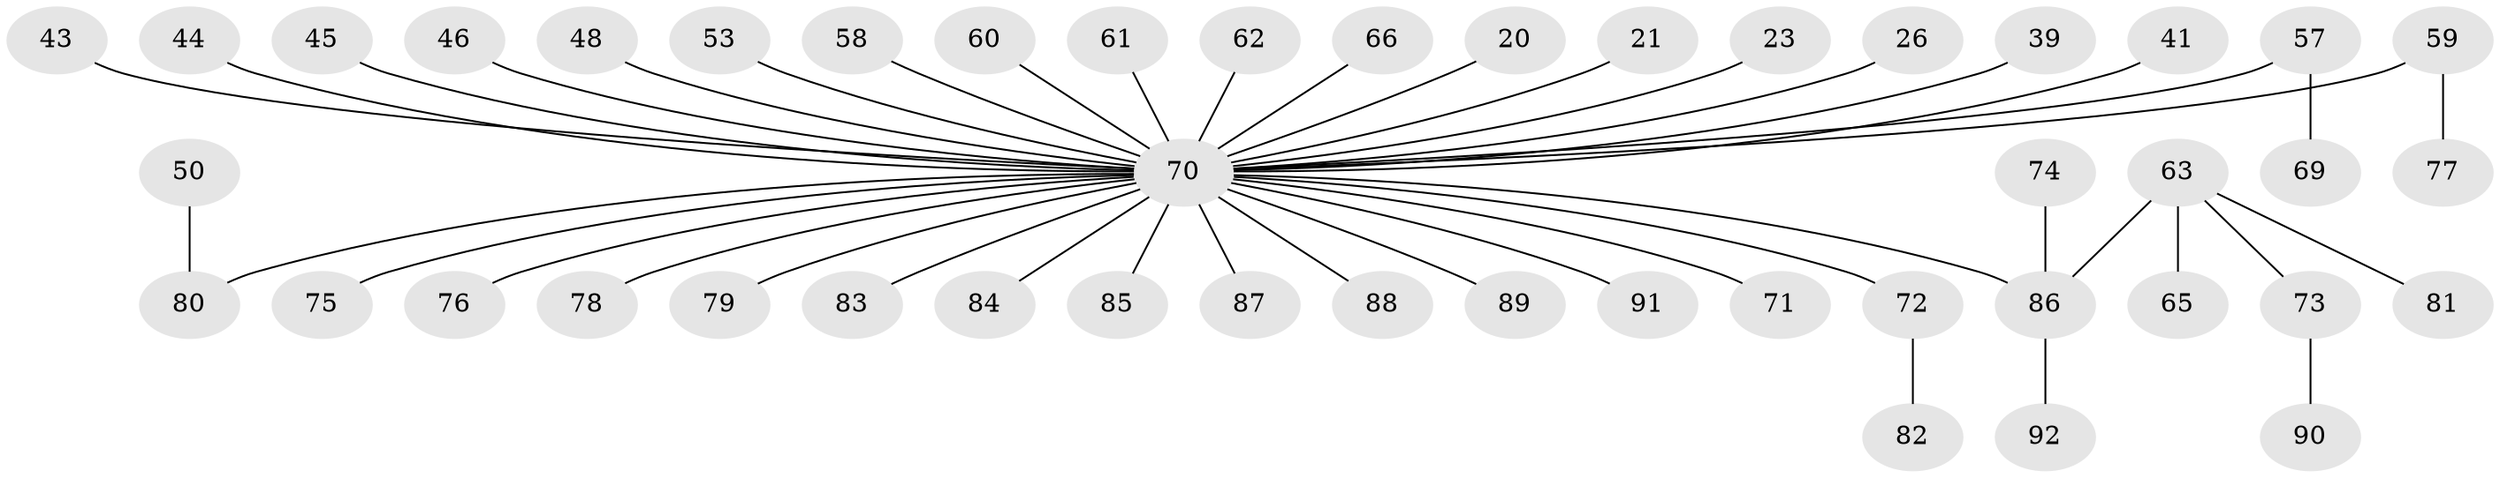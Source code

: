 // original degree distribution, {12: 0.010869565217391304, 8: 0.010869565217391304, 4: 0.05434782608695652, 3: 0.16304347826086957, 2: 0.16304347826086957, 1: 0.5652173913043478, 5: 0.03260869565217391}
// Generated by graph-tools (version 1.1) at 2025/55/03/04/25 21:55:36]
// undirected, 46 vertices, 45 edges
graph export_dot {
graph [start="1"]
  node [color=gray90,style=filled];
  20;
  21;
  23;
  26;
  39;
  41;
  43;
  44;
  45;
  46;
  48;
  50;
  53;
  57;
  58 [super="+38"];
  59 [super="+56"];
  60;
  61;
  62;
  63 [super="+47+31"];
  65;
  66;
  69;
  70 [super="+28+51+7+67+11+55+64+16"];
  71;
  72 [super="+52+54"];
  73 [super="+37"];
  74;
  75;
  76;
  77;
  78;
  79;
  80 [super="+49"];
  81;
  82;
  83;
  84;
  85;
  86 [super="+68"];
  87;
  88;
  89;
  90;
  91;
  92;
  20 -- 70;
  21 -- 70;
  23 -- 70;
  26 -- 70;
  39 -- 70;
  41 -- 70;
  43 -- 70;
  44 -- 70;
  45 -- 70;
  46 -- 70;
  48 -- 70;
  50 -- 80;
  53 -- 70;
  57 -- 69;
  57 -- 70;
  58 -- 70;
  59 -- 77;
  59 -- 70;
  60 -- 70;
  61 -- 70;
  62 -- 70;
  63 -- 65;
  63 -- 81;
  63 -- 73;
  63 -- 86;
  66 -- 70;
  70 -- 84;
  70 -- 80;
  70 -- 71;
  70 -- 75;
  70 -- 78;
  70 -- 79;
  70 -- 85;
  70 -- 87;
  70 -- 89;
  70 -- 91;
  70 -- 86;
  70 -- 76;
  70 -- 88;
  70 -- 72;
  70 -- 83;
  72 -- 82;
  73 -- 90;
  74 -- 86;
  86 -- 92;
}
